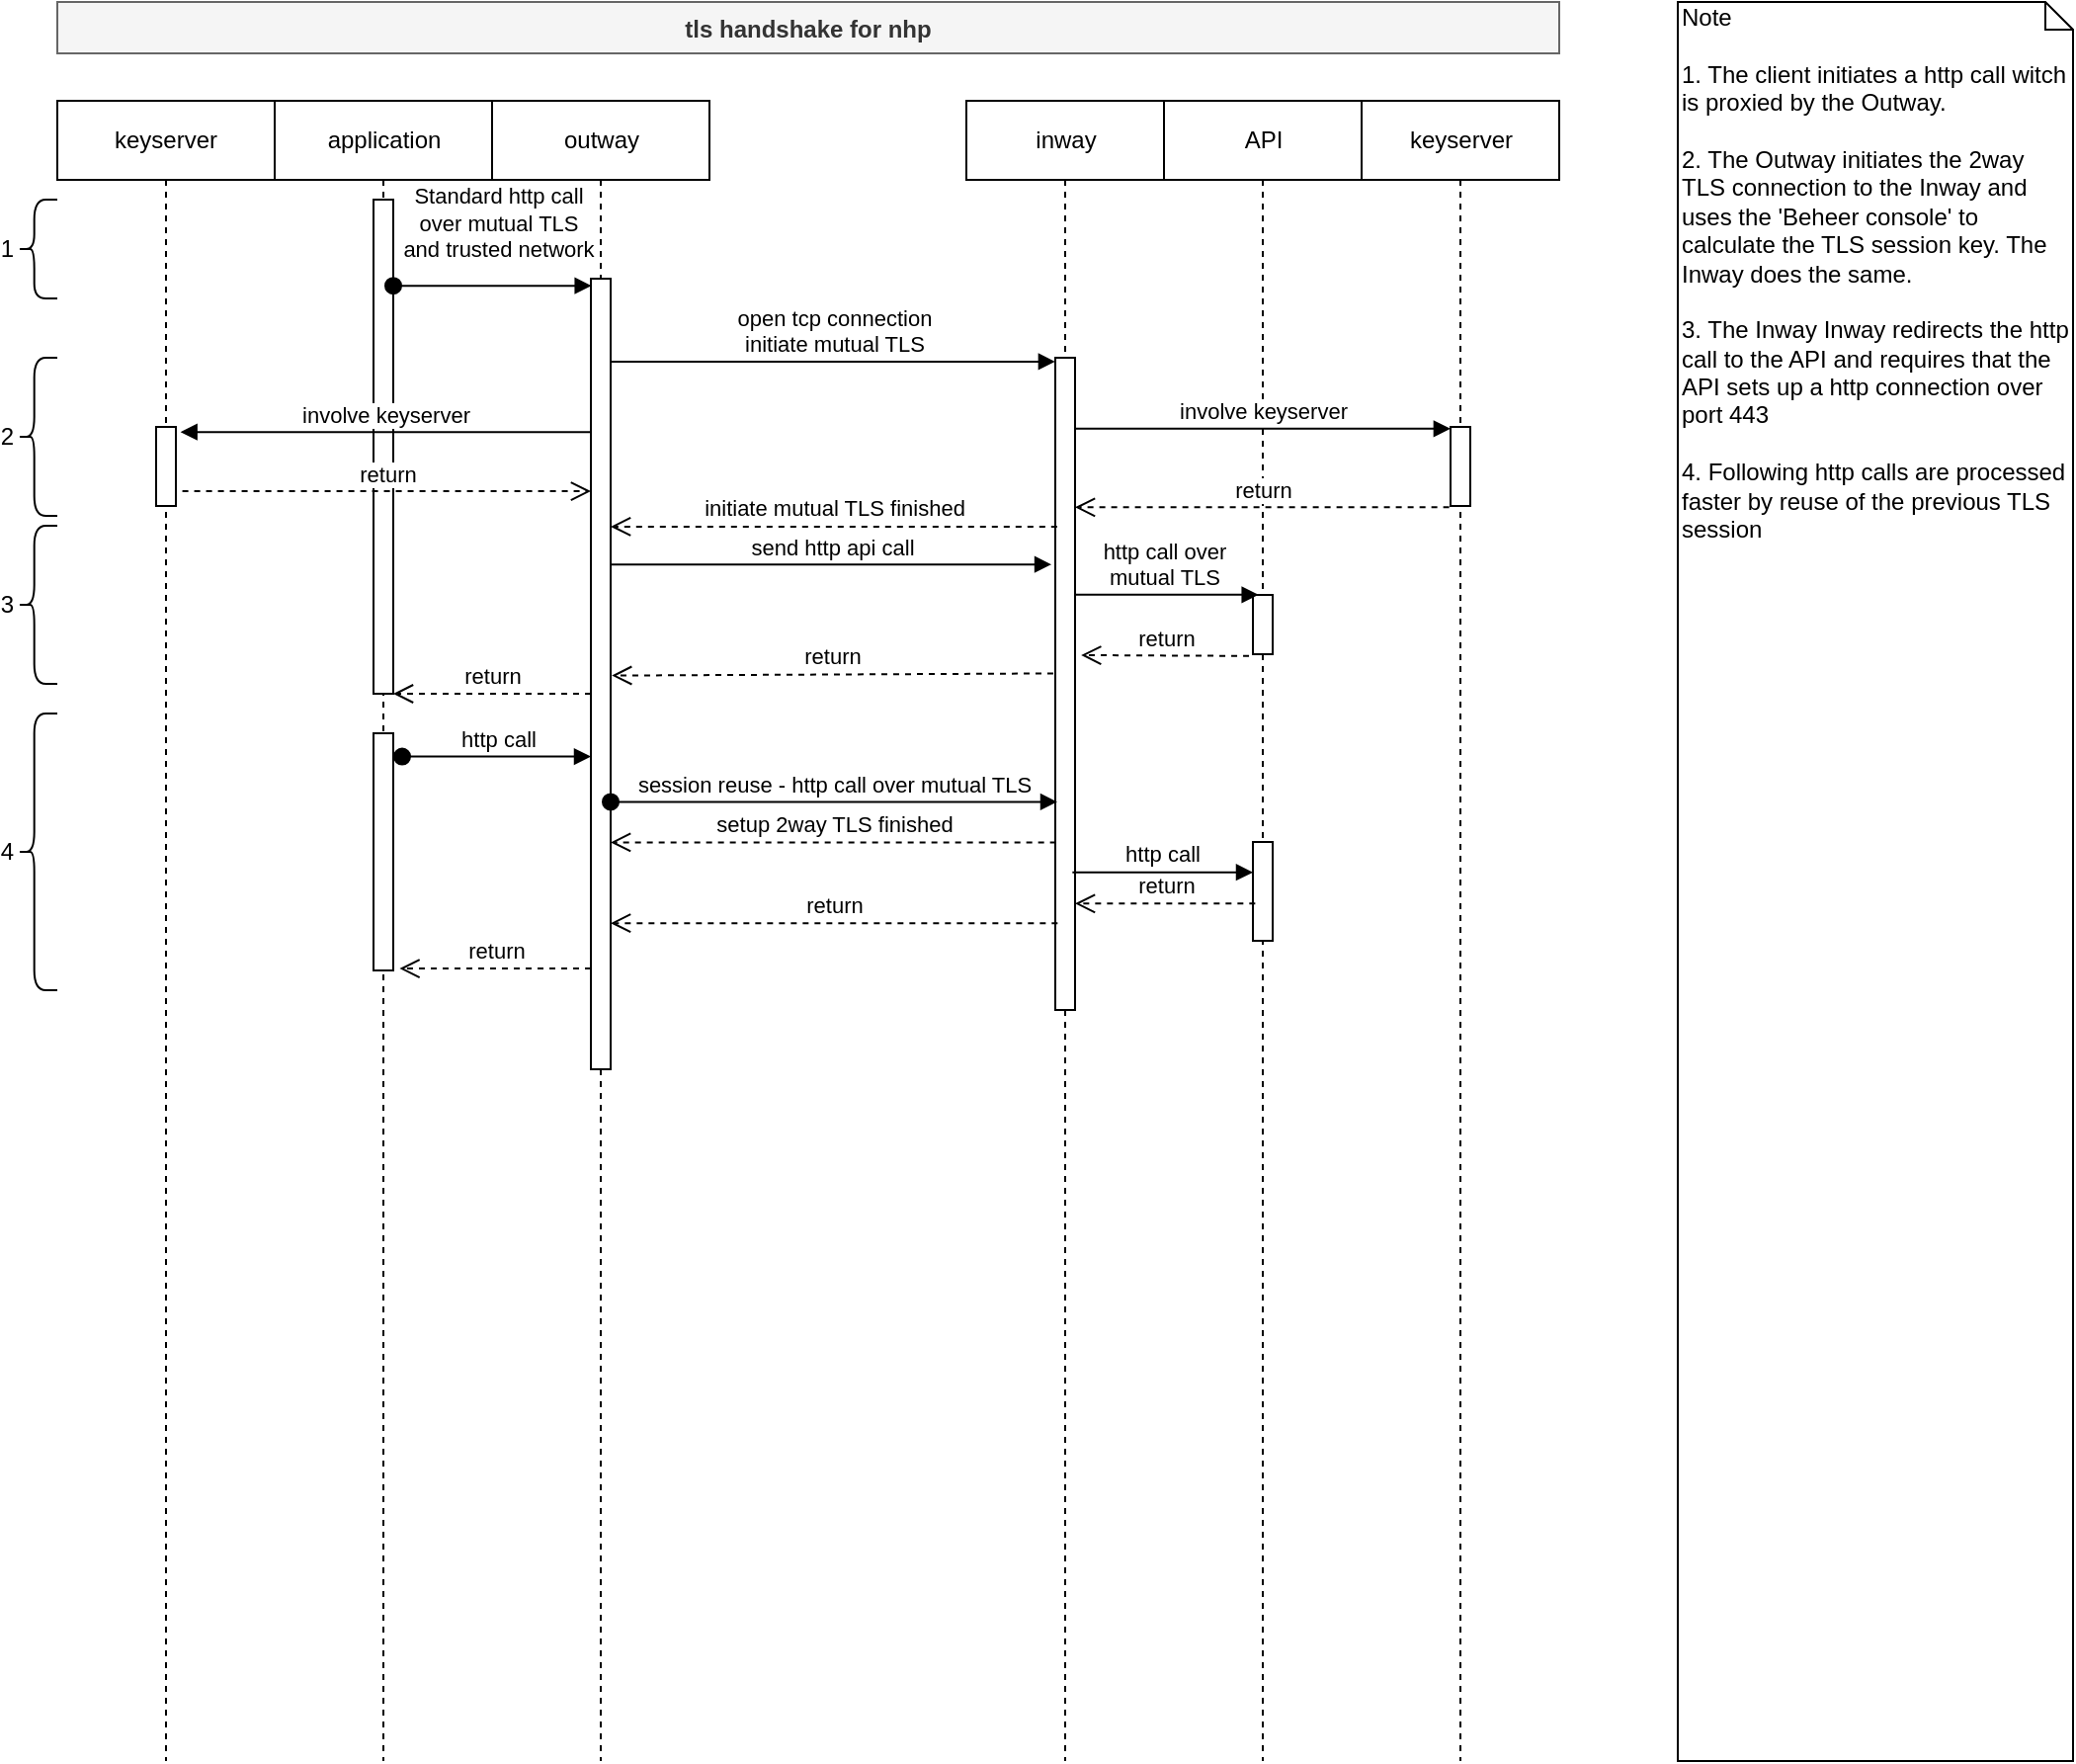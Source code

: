 <mxfile version="10.8.0" type="device"><diagram id="XR2fLQpK788S_b8Harc8" name="Page-1"><mxGraphModel dx="1119" dy="729" grid="1" gridSize="10" guides="1" tooltips="1" connect="1" arrows="1" fold="1" page="1" pageScale="1" pageWidth="850" pageHeight="1100" math="0" shadow="0"><root><mxCell id="0"/><mxCell id="1" parent="0"/><mxCell id="o_-10XO3qPSYS-86ujky-1" value="keyserver" style="shape=umlLifeline;perimeter=lifelinePerimeter;whiteSpace=wrap;html=1;container=1;collapsible=0;recursiveResize=0;outlineConnect=0;" parent="1" vertex="1"><mxGeometry x="60" y="90" width="110" height="840" as="geometry"/></mxCell><mxCell id="o_-10XO3qPSYS-86ujky-2" value="" style="html=1;points=[];perimeter=orthogonalPerimeter;align=left;" parent="o_-10XO3qPSYS-86ujky-1" vertex="1"><mxGeometry x="50" y="165" width="10" height="40" as="geometry"/></mxCell><mxCell id="o_-10XO3qPSYS-86ujky-3" value="tls handshake for nhp" style="text;align=center;fontStyle=1;verticalAlign=middle;spacingLeft=3;spacingRight=3;strokeColor=#666666;rotatable=0;points=[[0,0.5],[1,0.5]];portConstraint=eastwest;fillColor=#f5f5f5;fontColor=#333333;" parent="1" vertex="1"><mxGeometry x="60" y="40" width="760" height="26" as="geometry"/></mxCell><mxCell id="o_-10XO3qPSYS-86ujky-4" value="outway" style="html=1;points=[];perimeter=orthogonalPerimeter;shape=umlLifeline;participant=label;fontFamily=Helvetica;fontSize=12;fontColor=#000000;align=center;strokeColor=#000000;fillColor=#ffffff;recursiveResize=0;container=1;collapsible=0;" parent="1" vertex="1"><mxGeometry x="280" y="90" width="110" height="840" as="geometry"/></mxCell><mxCell id="o_-10XO3qPSYS-86ujky-5" value="" style="html=1;points=[];perimeter=orthogonalPerimeter;align=left;" parent="o_-10XO3qPSYS-86ujky-4" vertex="1"><mxGeometry x="50" y="90" width="10" height="400" as="geometry"/></mxCell><mxCell id="o_-10XO3qPSYS-86ujky-8" value="inway" style="html=1;points=[];perimeter=orthogonalPerimeter;shape=umlLifeline;participant=label;fontFamily=Helvetica;fontSize=12;fontColor=#000000;align=center;strokeColor=#000000;fillColor=#ffffff;recursiveResize=0;container=1;collapsible=0;" parent="1" vertex="1"><mxGeometry x="520" y="90" width="100" height="840" as="geometry"/></mxCell><mxCell id="o_-10XO3qPSYS-86ujky-9" value="" style="html=1;points=[];perimeter=orthogonalPerimeter;align=left;" parent="o_-10XO3qPSYS-86ujky-8" vertex="1"><mxGeometry x="45" y="130" width="10" height="330" as="geometry"/></mxCell><mxCell id="o_-10XO3qPSYS-86ujky-10" value="API" style="html=1;points=[];perimeter=orthogonalPerimeter;shape=umlLifeline;participant=label;fontFamily=Helvetica;fontSize=12;fontColor=#000000;align=center;strokeColor=#000000;fillColor=#ffffff;recursiveResize=0;container=1;collapsible=0;" parent="1" vertex="1"><mxGeometry x="620" y="90" width="100" height="840" as="geometry"/></mxCell><mxCell id="o_-10XO3qPSYS-86ujky-11" value="" style="html=1;points=[];perimeter=orthogonalPerimeter;align=left;" parent="o_-10XO3qPSYS-86ujky-10" vertex="1"><mxGeometry x="45" y="250" width="10" height="30" as="geometry"/></mxCell><mxCell id="o_-10XO3qPSYS-86ujky-12" value="" style="html=1;points=[];perimeter=orthogonalPerimeter;align=left;" parent="o_-10XO3qPSYS-86ujky-10" vertex="1"><mxGeometry x="45" y="375" width="10" height="50" as="geometry"/></mxCell><mxCell id="o_-10XO3qPSYS-86ujky-13" value="application" style="html=1;points=[];perimeter=orthogonalPerimeter;shape=umlLifeline;participant=label;fontFamily=Helvetica;fontSize=12;fontColor=#000000;align=center;strokeColor=#000000;fillColor=#ffffff;recursiveResize=0;container=1;collapsible=0;" parent="1" vertex="1"><mxGeometry x="170" y="90" width="110" height="840" as="geometry"/></mxCell><mxCell id="o_-10XO3qPSYS-86ujky-14" value="" style="html=1;points=[];perimeter=orthogonalPerimeter;align=left;" parent="o_-10XO3qPSYS-86ujky-13" vertex="1"><mxGeometry x="50" y="50" width="10" height="250" as="geometry"/></mxCell><mxCell id="o_-10XO3qPSYS-86ujky-15" value="" style="html=1;points=[];perimeter=orthogonalPerimeter;align=left;" parent="o_-10XO3qPSYS-86ujky-13" vertex="1"><mxGeometry x="50" y="320" width="10" height="120" as="geometry"/></mxCell><mxCell id="o_-10XO3qPSYS-86ujky-16" value="keyserver" style="html=1;points=[];perimeter=orthogonalPerimeter;shape=umlLifeline;participant=label;fontFamily=Helvetica;fontSize=12;fontColor=#000000;align=center;strokeColor=#000000;fillColor=#ffffff;recursiveResize=0;container=1;collapsible=0;" parent="1" vertex="1"><mxGeometry x="720" y="90" width="100" height="840" as="geometry"/></mxCell><mxCell id="o_-10XO3qPSYS-86ujky-17" value="" style="html=1;points=[];perimeter=orthogonalPerimeter;align=left;" parent="o_-10XO3qPSYS-86ujky-16" vertex="1"><mxGeometry x="45" y="165" width="10" height="40" as="geometry"/></mxCell><mxCell id="o_-10XO3qPSYS-86ujky-18" value="Note&lt;br&gt;&lt;br&gt;1. The client initiates a http call witch is proxied by the Outway.&lt;br&gt;&lt;br&gt;2. The Outway initiates the 2way TLS connection to the Inway and uses the 'Beheer console' to calculate the TLS session key. The Inway does the same.&lt;br&gt;&lt;br&gt;3. The Inway Inway redirects the http call to the API and requires that the API sets up a http connection over port 443&lt;br&gt;&lt;br&gt;4. Following http calls are processed faster by reuse of the previous TLS session&lt;br&gt;" style="shape=note;whiteSpace=wrap;html=1;size=14;verticalAlign=top;align=left;spacingTop=-6;" parent="1" vertex="1"><mxGeometry x="880" y="40" width="200" height="890" as="geometry"/></mxCell><mxCell id="o_-10XO3qPSYS-86ujky-19" value="Standard http call&lt;br&gt;over mutual TLS&lt;br&gt;and trusted network" style="html=1;verticalAlign=bottom;startArrow=oval;endArrow=block;startSize=8;entryX=0.034;entryY=0.009;entryDx=0;entryDy=0;entryPerimeter=0;" parent="1" source="o_-10XO3qPSYS-86ujky-14" target="o_-10XO3qPSYS-86ujky-5" edge="1"><mxGeometry x="0.049" y="11" relative="1" as="geometry"><mxPoint x="211" y="180" as="sourcePoint"/><mxPoint y="1" as="offset"/></mxGeometry></mxCell><mxCell id="o_-10XO3qPSYS-86ujky-23" value="involve keyserver" style="html=1;verticalAlign=bottom;endArrow=block;entryX=1.232;entryY=0.065;entryDx=0;entryDy=0;entryPerimeter=0;" parent="1" source="o_-10XO3qPSYS-86ujky-5" target="o_-10XO3qPSYS-86ujky-2" edge="1"><mxGeometry relative="1" as="geometry"><mxPoint x="305" y="260.333" as="sourcePoint"/></mxGeometry></mxCell><mxCell id="o_-10XO3qPSYS-86ujky-24" value="return" style="html=1;verticalAlign=bottom;endArrow=open;dashed=1;endSize=8;exitX=1.329;exitY=0.814;exitDx=0;exitDy=0;exitPerimeter=0;" parent="1" source="o_-10XO3qPSYS-86ujky-2" target="o_-10XO3qPSYS-86ujky-5" edge="1"><mxGeometry relative="1" as="geometry"><mxPoint x="305" y="288.667" as="targetPoint"/><Array as="points"/><mxPoint x="130" y="289" as="sourcePoint"/></mxGeometry></mxCell><mxCell id="o_-10XO3qPSYS-86ujky-25" value="involve keyserver" style="html=1;verticalAlign=bottom;endArrow=block;entryX=-0.005;entryY=0.023;entryDx=0;entryDy=0;entryPerimeter=0;" parent="1" source="o_-10XO3qPSYS-86ujky-9" target="o_-10XO3qPSYS-86ujky-17" edge="1"><mxGeometry relative="1" as="geometry"><mxPoint x="695" y="260" as="sourcePoint"/></mxGeometry></mxCell><mxCell id="o_-10XO3qPSYS-86ujky-26" value="return" style="html=1;verticalAlign=bottom;endArrow=open;dashed=1;endSize=8;exitX=-0.069;exitY=1.017;exitDx=0;exitDy=0;exitPerimeter=0;" parent="1" source="o_-10XO3qPSYS-86ujky-17" target="o_-10XO3qPSYS-86ujky-9" edge="1"><mxGeometry relative="1" as="geometry"><mxPoint x="571.667" y="287" as="targetPoint"/></mxGeometry></mxCell><mxCell id="o_-10XO3qPSYS-86ujky-27" value="session reuse - http call over mutual TLS" style="html=1;verticalAlign=bottom;startArrow=oval;endArrow=block;startSize=8;entryX=0.1;entryY=0.681;entryDx=0;entryDy=0;entryPerimeter=0;" parent="1" target="o_-10XO3qPSYS-86ujky-9" edge="1" source="o_-10XO3qPSYS-86ujky-5"><mxGeometry relative="1" as="geometry"><mxPoint x="340" y="445" as="sourcePoint"/><mxPoint x="570" y="346" as="targetPoint"/><Array as="points"/></mxGeometry></mxCell><mxCell id="o_-10XO3qPSYS-86ujky-28" value="initiate mutual TLS finished" style="html=1;verticalAlign=bottom;endArrow=open;dashed=1;endSize=8;exitX=0.091;exitY=0.259;exitDx=0;exitDy=0;exitPerimeter=0;" parent="1" source="o_-10XO3qPSYS-86ujky-9" target="o_-10XO3qPSYS-86ujky-5" edge="1"><mxGeometry relative="1" as="geometry"><mxPoint x="390" y="330" as="sourcePoint"/><mxPoint x="315" y="325.333" as="targetPoint"/></mxGeometry></mxCell><mxCell id="o_-10XO3qPSYS-86ujky-29" value="setup 2way TLS finished" style="html=1;verticalAlign=bottom;endArrow=open;dashed=1;endSize=8;exitX=0.033;exitY=0.743;exitDx=0;exitDy=0;exitPerimeter=0;" parent="1" source="o_-10XO3qPSYS-86ujky-9" target="o_-10XO3qPSYS-86ujky-5" edge="1"><mxGeometry relative="1" as="geometry"><mxPoint x="576" y="316" as="sourcePoint"/><mxPoint x="315" y="465.333" as="targetPoint"/></mxGeometry></mxCell><mxCell id="o_-10XO3qPSYS-86ujky-30" value="http call over &lt;br&gt;mutual TLS" style="html=1;verticalAlign=bottom;endArrow=block;entryX=0.284;entryY=-0.004;entryDx=0;entryDy=0;entryPerimeter=0;" parent="1" source="o_-10XO3qPSYS-86ujky-9" target="o_-10XO3qPSYS-86ujky-11" edge="1"><mxGeometry x="-0.03" relative="1" as="geometry"><mxPoint x="590" y="315" as="sourcePoint"/><mxPoint as="offset"/><mxPoint x="665" y="315" as="targetPoint"/></mxGeometry></mxCell><mxCell id="o_-10XO3qPSYS-86ujky-31" value="return" style="html=1;verticalAlign=bottom;endArrow=open;dashed=1;endSize=8;entryX=1.309;entryY=0.456;entryDx=0;entryDy=0;entryPerimeter=0;exitX=-0.197;exitY=1.03;exitDx=0;exitDy=0;exitPerimeter=0;" parent="1" source="o_-10XO3qPSYS-86ujky-11" target="o_-10XO3qPSYS-86ujky-9" edge="1"><mxGeometry relative="1" as="geometry"><mxPoint x="590" y="391" as="targetPoint"/><mxPoint x="665" y="357" as="sourcePoint"/></mxGeometry></mxCell><mxCell id="o_-10XO3qPSYS-86ujky-32" value="return" style="html=1;verticalAlign=bottom;endArrow=open;dashed=1;endSize=8;exitX=-0.101;exitY=0.484;exitDx=0;exitDy=0;exitPerimeter=0;entryX=1.059;entryY=0.502;entryDx=0;entryDy=0;entryPerimeter=0;" parent="1" source="o_-10XO3qPSYS-86ujky-9" target="o_-10XO3qPSYS-86ujky-5" edge="1"><mxGeometry relative="1" as="geometry"><mxPoint x="140" y="920" as="sourcePoint"/><mxPoint x="315" y="360" as="targetPoint"/><Array as="points"/></mxGeometry></mxCell><mxCell id="o_-10XO3qPSYS-86ujky-33" value="return" style="html=1;verticalAlign=bottom;endArrow=open;dashed=1;endSize=8;" parent="1" source="o_-10XO3qPSYS-86ujky-5" edge="1"><mxGeometry relative="1" as="geometry"><mxPoint x="330" y="390" as="sourcePoint"/><mxPoint x="230" y="390" as="targetPoint"/><Array as="points"/></mxGeometry></mxCell><mxCell id="o_-10XO3qPSYS-86ujky-34" value="http call" style="html=1;verticalAlign=bottom;endArrow=block;exitX=0.867;exitY=0.789;exitDx=0;exitDy=0;exitPerimeter=0;" parent="1" source="o_-10XO3qPSYS-86ujky-9" target="o_-10XO3qPSYS-86ujky-12" edge="1"><mxGeometry width="80" relative="1" as="geometry"><mxPoint x="570" y="460" as="sourcePoint"/><mxPoint x="650" y="460" as="targetPoint"/></mxGeometry></mxCell><mxCell id="o_-10XO3qPSYS-86ujky-35" value="return" style="html=1;verticalAlign=bottom;endArrow=open;dashed=1;endSize=8;exitX=0.117;exitY=0.623;exitDx=0;exitDy=0;exitPerimeter=0;" parent="1" source="o_-10XO3qPSYS-86ujky-12" target="o_-10XO3qPSYS-86ujky-9" edge="1"><mxGeometry relative="1" as="geometry"><mxPoint x="650" y="500" as="sourcePoint"/><mxPoint x="570" y="500" as="targetPoint"/></mxGeometry></mxCell><mxCell id="o_-10XO3qPSYS-86ujky-36" value="return" style="html=1;verticalAlign=bottom;endArrow=open;dashed=1;endSize=8;exitX=0.117;exitY=0.867;exitDx=0;exitDy=0;exitPerimeter=0;" parent="1" source="o_-10XO3qPSYS-86ujky-9" target="o_-10XO3qPSYS-86ujky-5" edge="1"><mxGeometry relative="1" as="geometry"><mxPoint x="676.167" y="506.167" as="sourcePoint"/><mxPoint x="335" y="506" as="targetPoint"/></mxGeometry></mxCell><mxCell id="o_-10XO3qPSYS-86ujky-37" value="return" style="html=1;verticalAlign=bottom;endArrow=open;dashed=1;endSize=8;entryX=1.322;entryY=0.992;entryDx=0;entryDy=0;entryPerimeter=0;" parent="1" source="o_-10XO3qPSYS-86ujky-5" target="o_-10XO3qPSYS-86ujky-15" edge="1"><mxGeometry relative="1" as="geometry"><mxPoint x="305" y="523.667" as="sourcePoint"/><mxPoint x="595" y="516.167" as="targetPoint"/></mxGeometry></mxCell><mxCell id="o_-10XO3qPSYS-86ujky-38" value="http call" style="html=1;verticalAlign=bottom;startArrow=oval;startFill=1;endArrow=block;startSize=8;exitX=1.45;exitY=0.098;exitDx=0;exitDy=0;exitPerimeter=0;" parent="1" source="o_-10XO3qPSYS-86ujky-15" target="o_-10XO3qPSYS-86ujky-5" edge="1"><mxGeometry width="60" relative="1" as="geometry"><mxPoint x="210" y="430" as="sourcePoint"/><mxPoint x="305" y="423.667" as="targetPoint"/></mxGeometry></mxCell><mxCell id="o_-10XO3qPSYS-86ujky-39" value="&lt;div style=&quot;text-align: left&quot;&gt;&lt;span&gt;1&lt;/span&gt;&lt;/div&gt;" style="shape=curlyBracket;whiteSpace=wrap;html=1;rounded=1;size=0.417;align=right;labelPosition=left;verticalLabelPosition=middle;verticalAlign=middle;" parent="1" vertex="1"><mxGeometry x="40" y="140" width="20" height="50" as="geometry"/></mxCell><mxCell id="o_-10XO3qPSYS-86ujky-41" value="&lt;div style=&quot;text-align: left&quot;&gt;&lt;span&gt;2&lt;/span&gt;&lt;/div&gt;" style="shape=curlyBracket;whiteSpace=wrap;html=1;rounded=1;size=0.417;align=right;labelPosition=left;verticalLabelPosition=middle;verticalAlign=middle;" parent="1" vertex="1"><mxGeometry x="40" y="220" width="20" height="80" as="geometry"/></mxCell><mxCell id="o_-10XO3qPSYS-86ujky-42" value="&lt;div style=&quot;text-align: left&quot;&gt;&lt;span&gt;3&lt;/span&gt;&lt;/div&gt;" style="shape=curlyBracket;whiteSpace=wrap;html=1;rounded=1;size=0.417;align=right;labelPosition=left;verticalLabelPosition=middle;verticalAlign=middle;" parent="1" vertex="1"><mxGeometry x="40" y="305" width="20" height="80" as="geometry"/></mxCell><mxCell id="o_-10XO3qPSYS-86ujky-43" value="&lt;div style=&quot;text-align: left&quot;&gt;&lt;span&gt;4&lt;/span&gt;&lt;/div&gt;" style="shape=curlyBracket;whiteSpace=wrap;html=1;rounded=1;size=0.417;align=right;labelPosition=left;verticalLabelPosition=middle;verticalAlign=middle;" parent="1" vertex="1"><mxGeometry x="40" y="400" width="20" height="140" as="geometry"/></mxCell><mxCell id="d9gKiLpYz88fTVbEJ1EE-6" value="open tcp connection&lt;br&gt;initiate mutual TLS&lt;br&gt;" style="html=1;verticalAlign=bottom;endArrow=block;entryX=-0.005;entryY=0.006;entryDx=0;entryDy=0;entryPerimeter=0;" edge="1" parent="1" source="o_-10XO3qPSYS-86ujky-5" target="o_-10XO3qPSYS-86ujky-9"><mxGeometry relative="1" as="geometry"><mxPoint x="357.5" y="239.833" as="sourcePoint"/><mxPoint x="547.833" y="239.833" as="targetPoint"/></mxGeometry></mxCell><mxCell id="d9gKiLpYz88fTVbEJ1EE-8" value="send http api call" style="html=1;verticalAlign=bottom;endArrow=block;entryX=-0.197;entryY=0.317;entryDx=0;entryDy=0;entryPerimeter=0;" edge="1" parent="1" source="o_-10XO3qPSYS-86ujky-5" target="o_-10XO3qPSYS-86ujky-9"><mxGeometry relative="1" as="geometry"><mxPoint x="340" y="329.667" as="sourcePoint"/><mxPoint x="565.333" y="329.667" as="targetPoint"/></mxGeometry></mxCell></root></mxGraphModel></diagram></mxfile>